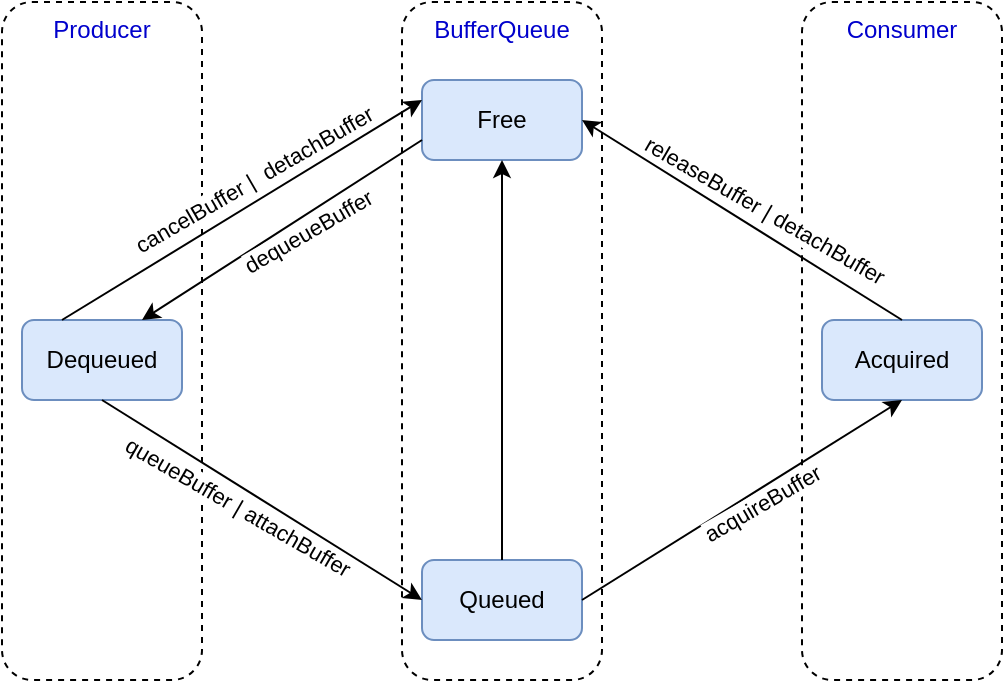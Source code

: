 <mxfile version="16.2.7" type="github">
  <diagram id="oI5USlNPpPssLxzci8PM" name="BufferQueue">
    <mxGraphModel dx="1990" dy="1133" grid="1" gridSize="10" guides="1" tooltips="1" connect="1" arrows="1" fold="1" page="1" pageScale="1" pageWidth="827" pageHeight="1169" math="0" shadow="0">
      <root>
        <mxCell id="0" />
        <mxCell id="1" parent="0" />
        <mxCell id="7YqIVf8YjmdOn8GUHnO3-2" value="Producer" style="rounded=1;whiteSpace=wrap;html=1;verticalAlign=top;fontColor=#0000CC;dashed=1;" vertex="1" parent="1">
          <mxGeometry x="150" y="481" width="100" height="339" as="geometry" />
        </mxCell>
        <mxCell id="7YqIVf8YjmdOn8GUHnO3-3" value="BufferQueue" style="rounded=1;whiteSpace=wrap;html=1;verticalAlign=top;fontColor=#0000CC;dashed=1;" vertex="1" parent="1">
          <mxGeometry x="350" y="481" width="100" height="339" as="geometry" />
        </mxCell>
        <mxCell id="7YqIVf8YjmdOn8GUHnO3-4" value="Consumer" style="rounded=1;whiteSpace=wrap;html=1;verticalAlign=top;fillColor=default;fontColor=#0000CC;dashed=1;" vertex="1" parent="1">
          <mxGeometry x="550" y="481" width="100" height="339" as="geometry" />
        </mxCell>
        <mxCell id="7YqIVf8YjmdOn8GUHnO3-5" value="Free" style="rounded=1;whiteSpace=wrap;html=1;fillColor=#dae8fc;strokeColor=#6c8ebf;" vertex="1" parent="1">
          <mxGeometry x="360" y="520" width="80" height="40" as="geometry" />
        </mxCell>
        <mxCell id="7YqIVf8YjmdOn8GUHnO3-6" value="Dequeued" style="rounded=1;whiteSpace=wrap;html=1;fillColor=#dae8fc;strokeColor=#6c8ebf;" vertex="1" parent="1">
          <mxGeometry x="160" y="640" width="80" height="40" as="geometry" />
        </mxCell>
        <mxCell id="7YqIVf8YjmdOn8GUHnO3-7" value="Queued" style="rounded=1;whiteSpace=wrap;html=1;fillColor=#dae8fc;strokeColor=#6c8ebf;" vertex="1" parent="1">
          <mxGeometry x="360" y="760" width="80" height="40" as="geometry" />
        </mxCell>
        <mxCell id="7YqIVf8YjmdOn8GUHnO3-8" value="Acquired" style="rounded=1;whiteSpace=wrap;html=1;fillColor=#dae8fc;strokeColor=#6c8ebf;" vertex="1" parent="1">
          <mxGeometry x="560" y="640" width="80" height="40" as="geometry" />
        </mxCell>
        <mxCell id="7YqIVf8YjmdOn8GUHnO3-9" value="" style="endArrow=classic;html=1;rounded=0;exitX=0.25;exitY=0;exitDx=0;exitDy=0;entryX=0;entryY=0.25;entryDx=0;entryDy=0;" edge="1" parent="1" source="7YqIVf8YjmdOn8GUHnO3-6" target="7YqIVf8YjmdOn8GUHnO3-5">
          <mxGeometry width="50" height="50" relative="1" as="geometry">
            <mxPoint x="420" y="640" as="sourcePoint" />
            <mxPoint x="470" y="590" as="targetPoint" />
          </mxGeometry>
        </mxCell>
        <mxCell id="7YqIVf8YjmdOn8GUHnO3-17" value="cancelBuffer |&amp;nbsp; detachBuffer" style="edgeLabel;html=1;align=center;verticalAlign=middle;resizable=0;points=[];rotation=-30;" vertex="1" connectable="0" parent="7YqIVf8YjmdOn8GUHnO3-9">
          <mxGeometry x="0.21" y="-1" relative="1" as="geometry">
            <mxPoint x="-14" y="-4" as="offset" />
          </mxGeometry>
        </mxCell>
        <mxCell id="7YqIVf8YjmdOn8GUHnO3-10" value="" style="endArrow=classic;html=1;rounded=0;exitX=0;exitY=0.75;exitDx=0;exitDy=0;entryX=0.75;entryY=0;entryDx=0;entryDy=0;" edge="1" parent="1" source="7YqIVf8YjmdOn8GUHnO3-5" target="7YqIVf8YjmdOn8GUHnO3-6">
          <mxGeometry width="50" height="50" relative="1" as="geometry">
            <mxPoint x="210" y="680" as="sourcePoint" />
            <mxPoint x="430.0" y="570" as="targetPoint" />
          </mxGeometry>
        </mxCell>
        <mxCell id="7YqIVf8YjmdOn8GUHnO3-16" value="dequeueBuffer" style="edgeLabel;html=1;align=center;verticalAlign=middle;resizable=0;points=[];rotation=-30;" vertex="1" connectable="0" parent="7YqIVf8YjmdOn8GUHnO3-10">
          <mxGeometry x="-0.295" y="3" relative="1" as="geometry">
            <mxPoint x="-10" y="12" as="offset" />
          </mxGeometry>
        </mxCell>
        <mxCell id="7YqIVf8YjmdOn8GUHnO3-12" value="" style="endArrow=classic;html=1;rounded=0;exitX=0.5;exitY=1;exitDx=0;exitDy=0;entryX=0;entryY=0.5;entryDx=0;entryDy=0;" edge="1" parent="1" source="7YqIVf8YjmdOn8GUHnO3-6" target="7YqIVf8YjmdOn8GUHnO3-7">
          <mxGeometry width="50" height="50" relative="1" as="geometry">
            <mxPoint x="160" y="720" as="sourcePoint" />
            <mxPoint x="380" y="610" as="targetPoint" />
          </mxGeometry>
        </mxCell>
        <mxCell id="7YqIVf8YjmdOn8GUHnO3-18" value="queueBuffer | attachBuffer" style="edgeLabel;html=1;align=center;verticalAlign=middle;resizable=0;points=[];rotation=30;" vertex="1" connectable="0" parent="7YqIVf8YjmdOn8GUHnO3-12">
          <mxGeometry x="0.049" y="-1" relative="1" as="geometry">
            <mxPoint x="-16" y="-1" as="offset" />
          </mxGeometry>
        </mxCell>
        <mxCell id="7YqIVf8YjmdOn8GUHnO3-13" value="" style="endArrow=classic;html=1;rounded=0;exitX=1;exitY=0.5;exitDx=0;exitDy=0;entryX=0.5;entryY=1;entryDx=0;entryDy=0;" edge="1" parent="1" source="7YqIVf8YjmdOn8GUHnO3-7" target="7YqIVf8YjmdOn8GUHnO3-8">
          <mxGeometry width="50" height="50" relative="1" as="geometry">
            <mxPoint x="520" y="760" as="sourcePoint" />
            <mxPoint x="570" y="710" as="targetPoint" />
          </mxGeometry>
        </mxCell>
        <mxCell id="7YqIVf8YjmdOn8GUHnO3-19" value="acquireBuffer" style="edgeLabel;html=1;align=center;verticalAlign=middle;resizable=0;points=[];rotation=-30;" vertex="1" connectable="0" parent="7YqIVf8YjmdOn8GUHnO3-13">
          <mxGeometry x="0.125" y="1" relative="1" as="geometry">
            <mxPoint y="9" as="offset" />
          </mxGeometry>
        </mxCell>
        <mxCell id="7YqIVf8YjmdOn8GUHnO3-14" value="" style="endArrow=classic;html=1;rounded=0;exitX=0.5;exitY=0;exitDx=0;exitDy=0;entryX=1;entryY=0.5;entryDx=0;entryDy=0;" edge="1" parent="1" source="7YqIVf8YjmdOn8GUHnO3-8" target="7YqIVf8YjmdOn8GUHnO3-5">
          <mxGeometry width="50" height="50" relative="1" as="geometry">
            <mxPoint x="420" y="640" as="sourcePoint" />
            <mxPoint x="470" y="590" as="targetPoint" />
          </mxGeometry>
        </mxCell>
        <mxCell id="7YqIVf8YjmdOn8GUHnO3-20" value="releaseBuffer | detachBuffer" style="edgeLabel;html=1;align=center;verticalAlign=middle;resizable=0;points=[];rotation=30;" vertex="1" connectable="0" parent="7YqIVf8YjmdOn8GUHnO3-14">
          <mxGeometry x="-0.157" y="-1" relative="1" as="geometry">
            <mxPoint x="-2" y="-12" as="offset" />
          </mxGeometry>
        </mxCell>
        <mxCell id="7YqIVf8YjmdOn8GUHnO3-15" value="" style="endArrow=classic;html=1;rounded=0;exitX=0.5;exitY=0;exitDx=0;exitDy=0;entryX=0.5;entryY=1;entryDx=0;entryDy=0;" edge="1" parent="1" source="7YqIVf8YjmdOn8GUHnO3-7" target="7YqIVf8YjmdOn8GUHnO3-5">
          <mxGeometry width="50" height="50" relative="1" as="geometry">
            <mxPoint x="420" y="640" as="sourcePoint" />
            <mxPoint x="470" y="590" as="targetPoint" />
          </mxGeometry>
        </mxCell>
      </root>
    </mxGraphModel>
  </diagram>
</mxfile>
